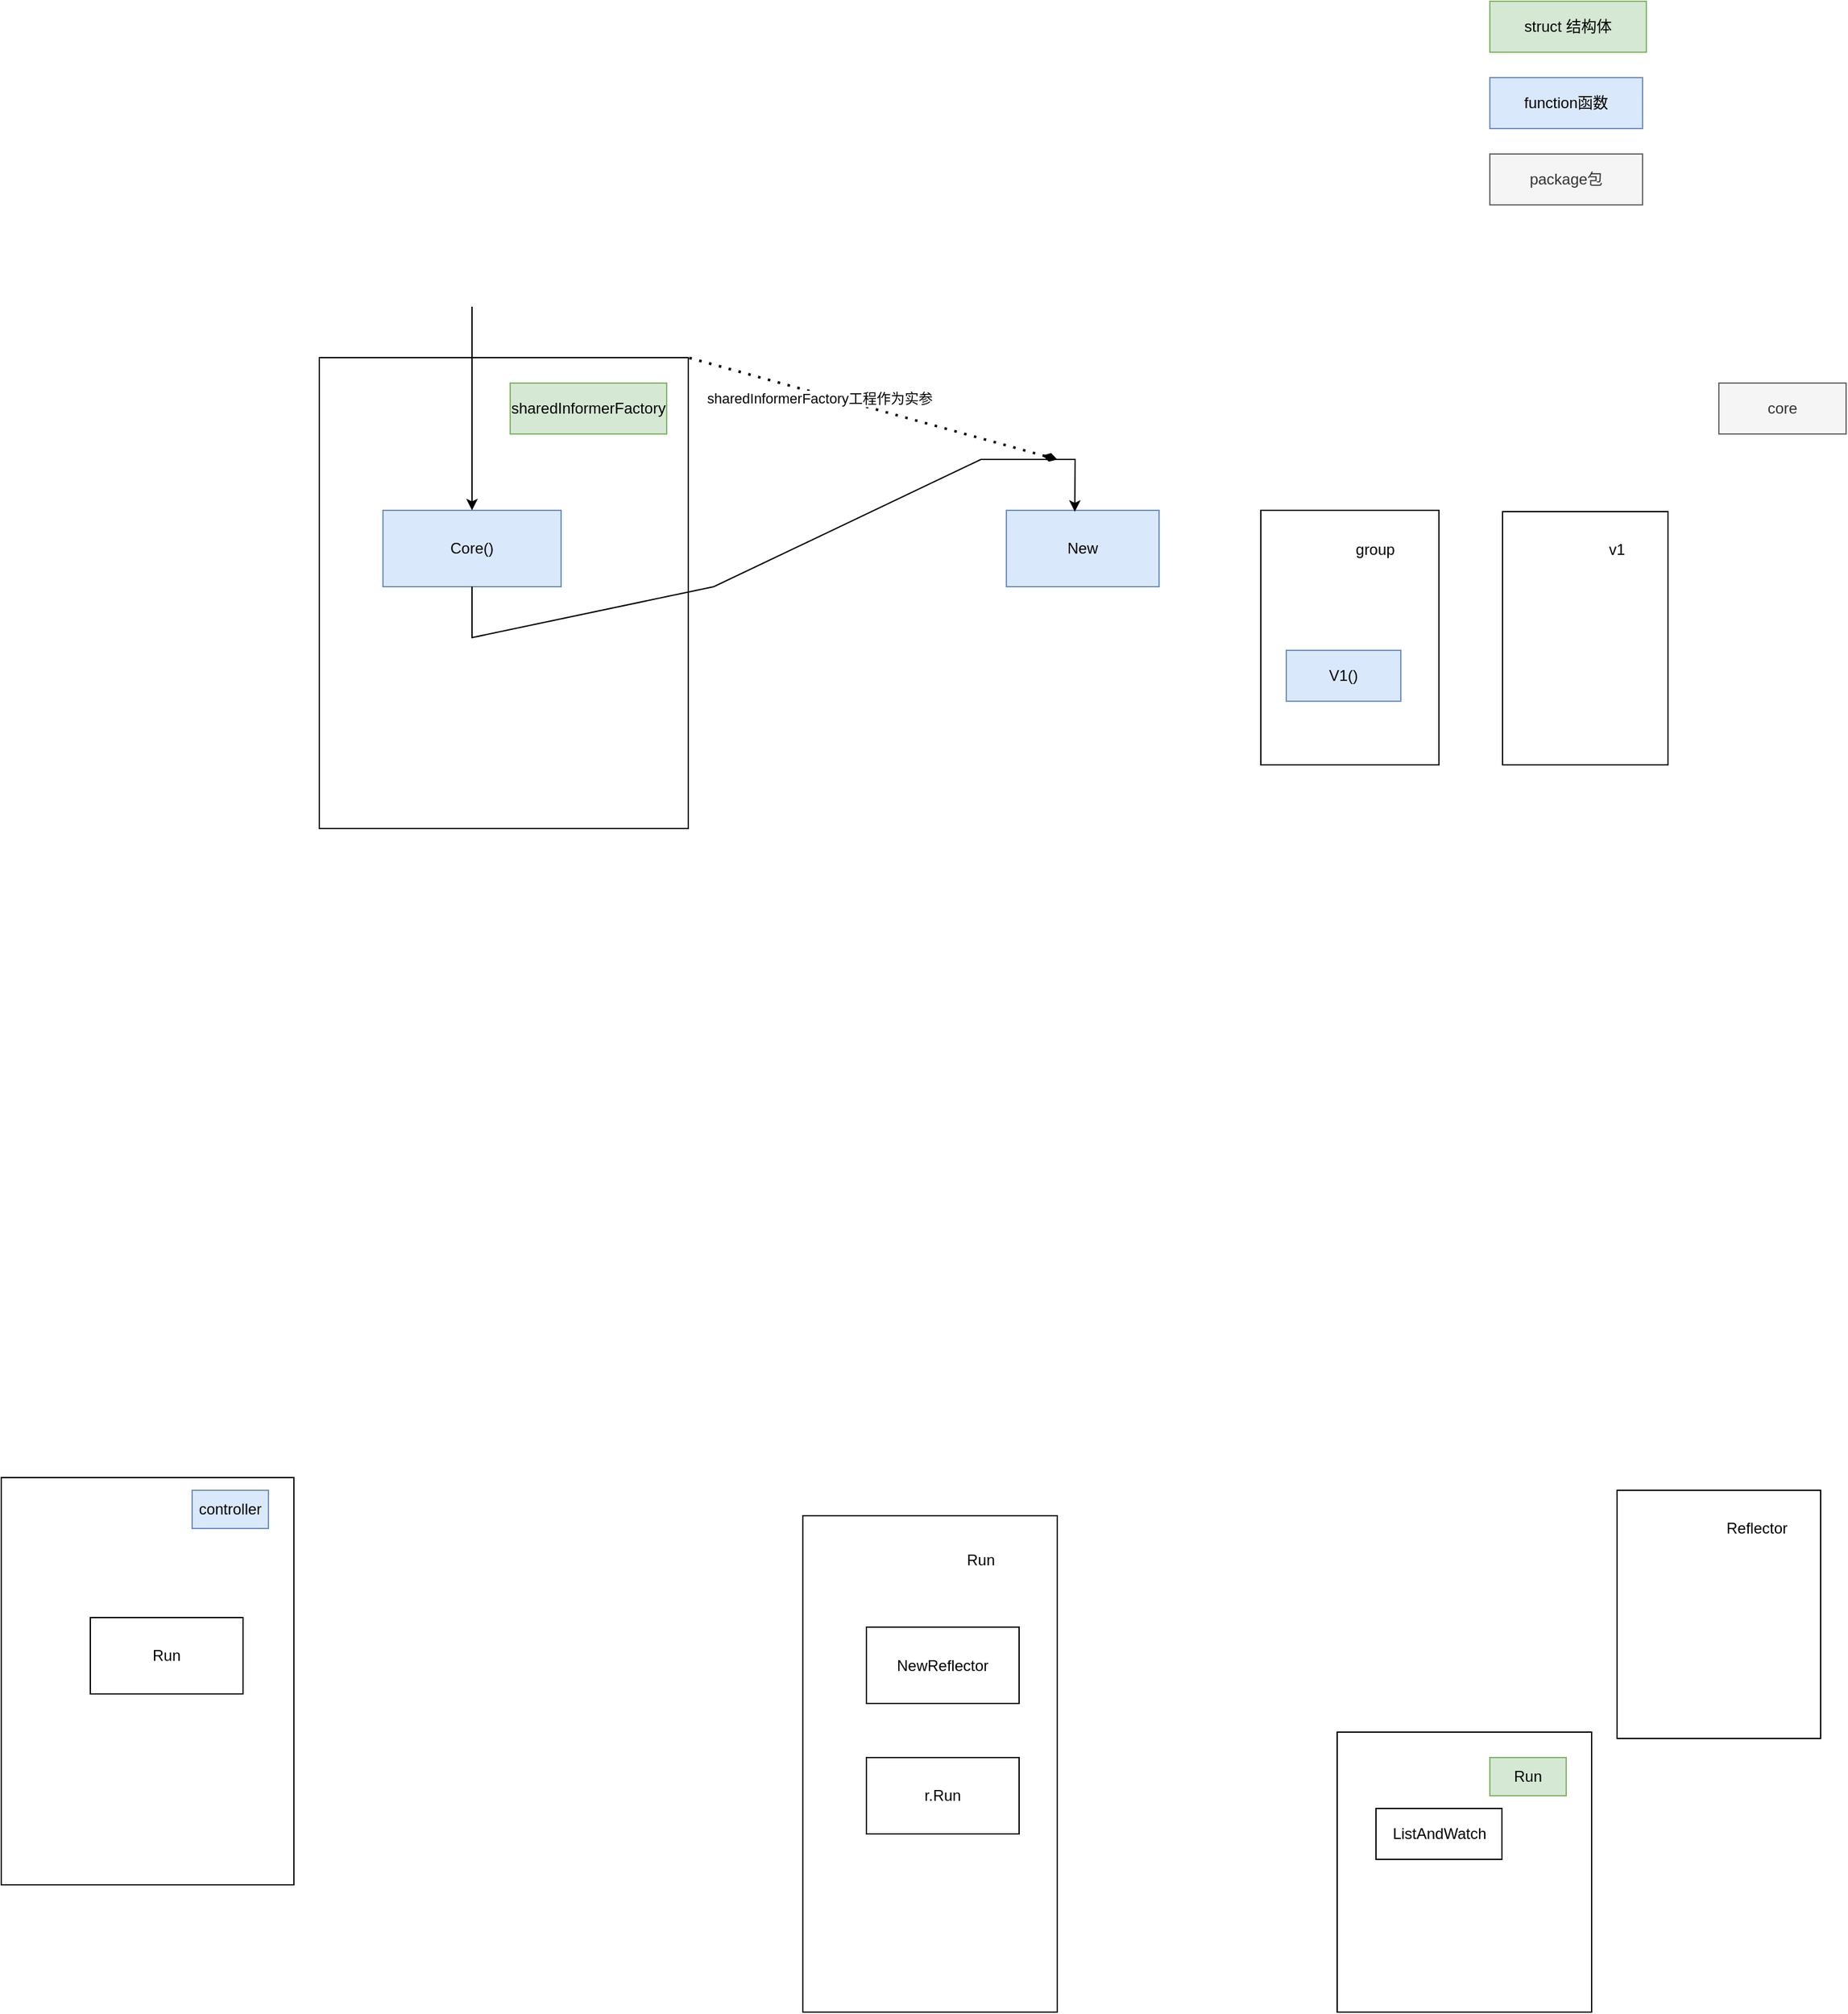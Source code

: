<mxfile version="19.0.2" type="github">
  <diagram id="lDH8dOn5EeC3TFNrhBwo" name="Page-1">
    <mxGraphModel dx="996" dy="1885" grid="1" gridSize="10" guides="1" tooltips="1" connect="1" arrows="1" fold="1" page="1" pageScale="1" pageWidth="827" pageHeight="1169" math="0" shadow="0">
      <root>
        <mxCell id="0" />
        <mxCell id="1" parent="0" />
        <mxCell id="H2gyoVn5jhSMq1rNVPaN-1" value="" style="rounded=0;whiteSpace=wrap;html=1;" parent="1" vertex="1">
          <mxGeometry x="150" y="160" width="230" height="320" as="geometry" />
        </mxCell>
        <mxCell id="H2gyoVn5jhSMq1rNVPaN-2" value="" style="rounded=0;whiteSpace=wrap;html=1;" parent="1" vertex="1">
          <mxGeometry x="220" y="270" width="120" height="60" as="geometry" />
        </mxCell>
        <mxCell id="H2gyoVn5jhSMq1rNVPaN-3" value="Run" style="text;html=1;strokeColor=none;fillColor=none;align=center;verticalAlign=middle;whiteSpace=wrap;rounded=0;" parent="1" vertex="1">
          <mxGeometry x="250" y="285" width="60" height="30" as="geometry" />
        </mxCell>
        <mxCell id="9I0-boqcDPnJypNhuAT8-1" value="controller" style="text;html=1;strokeColor=#6c8ebf;fillColor=#dae8fc;align=center;verticalAlign=middle;whiteSpace=wrap;rounded=0;" vertex="1" parent="1">
          <mxGeometry x="300" y="170" width="60" height="30" as="geometry" />
        </mxCell>
        <mxCell id="9I0-boqcDPnJypNhuAT8-2" value="" style="rounded=0;whiteSpace=wrap;html=1;" vertex="1" parent="1">
          <mxGeometry x="1420" y="170" width="160" height="195" as="geometry" />
        </mxCell>
        <mxCell id="9I0-boqcDPnJypNhuAT8-3" value="Reflector" style="text;html=1;strokeColor=none;fillColor=none;align=center;verticalAlign=middle;whiteSpace=wrap;rounded=0;" vertex="1" parent="1">
          <mxGeometry x="1500" y="185" width="60" height="30" as="geometry" />
        </mxCell>
        <mxCell id="9I0-boqcDPnJypNhuAT8-4" value="" style="rounded=0;whiteSpace=wrap;html=1;" vertex="1" parent="1">
          <mxGeometry x="780" y="190" width="200" height="390" as="geometry" />
        </mxCell>
        <mxCell id="9I0-boqcDPnJypNhuAT8-5" value="Run" style="text;html=1;strokeColor=none;fillColor=none;align=center;verticalAlign=middle;whiteSpace=wrap;rounded=0;" vertex="1" parent="1">
          <mxGeometry x="890" y="210" width="60" height="30" as="geometry" />
        </mxCell>
        <mxCell id="9I0-boqcDPnJypNhuAT8-6" value="" style="rounded=0;whiteSpace=wrap;html=1;" vertex="1" parent="1">
          <mxGeometry x="830" y="277.5" width="120" height="60" as="geometry" />
        </mxCell>
        <mxCell id="9I0-boqcDPnJypNhuAT8-7" value="NewReflector" style="text;html=1;strokeColor=none;fillColor=none;align=center;verticalAlign=middle;whiteSpace=wrap;rounded=0;" vertex="1" parent="1">
          <mxGeometry x="850" y="295" width="80" height="25" as="geometry" />
        </mxCell>
        <mxCell id="9I0-boqcDPnJypNhuAT8-8" value="r.Run" style="rounded=0;whiteSpace=wrap;html=1;" vertex="1" parent="1">
          <mxGeometry x="830" y="380" width="120" height="60" as="geometry" />
        </mxCell>
        <mxCell id="9I0-boqcDPnJypNhuAT8-9" value="" style="rounded=0;whiteSpace=wrap;html=1;" vertex="1" parent="1">
          <mxGeometry x="1200" y="360" width="200" height="220" as="geometry" />
        </mxCell>
        <mxCell id="9I0-boqcDPnJypNhuAT8-10" value="ListAndWatch" style="rounded=0;whiteSpace=wrap;html=1;" vertex="1" parent="1">
          <mxGeometry x="1230.5" y="420" width="99" height="40" as="geometry" />
        </mxCell>
        <mxCell id="9I0-boqcDPnJypNhuAT8-11" value="Run" style="text;html=1;strokeColor=#82b366;fillColor=#d5e8d4;align=center;verticalAlign=middle;whiteSpace=wrap;rounded=0;" vertex="1" parent="1">
          <mxGeometry x="1320" y="380" width="60" height="30" as="geometry" />
        </mxCell>
        <mxCell id="9I0-boqcDPnJypNhuAT8-12" value="" style="rounded=0;whiteSpace=wrap;html=1;" vertex="1" parent="1">
          <mxGeometry x="400" y="-720" width="290" height="370" as="geometry" />
        </mxCell>
        <mxCell id="9I0-boqcDPnJypNhuAT8-14" value="sharedInformerFactory" style="text;html=1;strokeColor=#82b366;fillColor=#d5e8d4;align=center;verticalAlign=middle;whiteSpace=wrap;rounded=0;" vertex="1" parent="1">
          <mxGeometry x="550" y="-700" width="123" height="40" as="geometry" />
        </mxCell>
        <mxCell id="9I0-boqcDPnJypNhuAT8-15" value="struct 结构体" style="text;html=1;strokeColor=#82b366;fillColor=#d5e8d4;align=center;verticalAlign=middle;whiteSpace=wrap;rounded=0;" vertex="1" parent="1">
          <mxGeometry x="1320" y="-1000" width="123" height="40" as="geometry" />
        </mxCell>
        <mxCell id="9I0-boqcDPnJypNhuAT8-17" value="Core()" style="rounded=0;whiteSpace=wrap;html=1;fillColor=#dae8fc;strokeColor=#6c8ebf;" vertex="1" parent="1">
          <mxGeometry x="450" y="-600" width="140" height="60" as="geometry" />
        </mxCell>
        <mxCell id="9I0-boqcDPnJypNhuAT8-18" value="function函数" style="rounded=0;whiteSpace=wrap;html=1;fillColor=#dae8fc;strokeColor=#6c8ebf;" vertex="1" parent="1">
          <mxGeometry x="1320" y="-940" width="120" height="40" as="geometry" />
        </mxCell>
        <mxCell id="9I0-boqcDPnJypNhuAT8-20" value="core" style="text;html=1;strokeColor=#666666;fillColor=#f5f5f5;align=center;verticalAlign=middle;whiteSpace=wrap;rounded=0;fontColor=#333333;" vertex="1" parent="1">
          <mxGeometry x="1500" y="-700" width="100" height="40" as="geometry" />
        </mxCell>
        <mxCell id="9I0-boqcDPnJypNhuAT8-21" value="package包" style="text;html=1;strokeColor=#666666;fillColor=#f5f5f5;align=center;verticalAlign=middle;whiteSpace=wrap;rounded=0;fontColor=#333333;" vertex="1" parent="1">
          <mxGeometry x="1320" y="-880" width="120" height="40" as="geometry" />
        </mxCell>
        <mxCell id="9I0-boqcDPnJypNhuAT8-22" value="New" style="rounded=0;whiteSpace=wrap;html=1;fillColor=#dae8fc;strokeColor=#6c8ebf;" vertex="1" parent="1">
          <mxGeometry x="940" y="-600" width="120" height="60" as="geometry" />
        </mxCell>
        <mxCell id="9I0-boqcDPnJypNhuAT8-23" value="" style="endArrow=classic;html=1;rounded=0;entryX=0.5;entryY=0;entryDx=0;entryDy=0;" edge="1" parent="1" target="9I0-boqcDPnJypNhuAT8-17">
          <mxGeometry width="50" height="50" relative="1" as="geometry">
            <mxPoint x="520" y="-760" as="sourcePoint" />
            <mxPoint x="670" y="-560" as="targetPoint" />
          </mxGeometry>
        </mxCell>
        <mxCell id="9I0-boqcDPnJypNhuAT8-24" value="" style="endArrow=classic;html=1;rounded=0;exitX=0.5;exitY=1;exitDx=0;exitDy=0;entryX=0.448;entryY=0.018;entryDx=0;entryDy=0;entryPerimeter=0;" edge="1" parent="1" source="9I0-boqcDPnJypNhuAT8-17" target="9I0-boqcDPnJypNhuAT8-22">
          <mxGeometry width="50" height="50" relative="1" as="geometry">
            <mxPoint x="620" y="-420" as="sourcePoint" />
            <mxPoint x="670" y="-470" as="targetPoint" />
            <Array as="points">
              <mxPoint x="520" y="-500" />
              <mxPoint x="710" y="-540" />
              <mxPoint x="920" y="-640" />
              <mxPoint x="994" y="-640" />
            </Array>
          </mxGeometry>
        </mxCell>
        <mxCell id="9I0-boqcDPnJypNhuAT8-25" value="" style="endArrow=none;dashed=1;html=1;dashPattern=1 3;strokeWidth=2;rounded=0;startArrow=diamondThin;startFill=1;" edge="1" parent="1">
          <mxGeometry width="50" height="50" relative="1" as="geometry">
            <mxPoint x="980" y="-640" as="sourcePoint" />
            <mxPoint x="690" y="-720" as="targetPoint" />
          </mxGeometry>
        </mxCell>
        <mxCell id="9I0-boqcDPnJypNhuAT8-26" value="sharedInformerFactory工程作为实参" style="edgeLabel;html=1;align=center;verticalAlign=middle;resizable=0;points=[];" vertex="1" connectable="0" parent="9I0-boqcDPnJypNhuAT8-25">
          <mxGeometry x="0.287" y="2" relative="1" as="geometry">
            <mxPoint y="1" as="offset" />
          </mxGeometry>
        </mxCell>
        <mxCell id="9I0-boqcDPnJypNhuAT8-27" value="" style="rounded=0;whiteSpace=wrap;html=1;" vertex="1" parent="1">
          <mxGeometry x="1140" y="-600" width="140" height="200" as="geometry" />
        </mxCell>
        <mxCell id="9I0-boqcDPnJypNhuAT8-28" value="group" style="text;html=1;strokeColor=none;fillColor=none;align=center;verticalAlign=middle;whiteSpace=wrap;rounded=0;" vertex="1" parent="1">
          <mxGeometry x="1200" y="-584" width="60" height="30" as="geometry" />
        </mxCell>
        <mxCell id="9I0-boqcDPnJypNhuAT8-29" value="V1()" style="text;html=1;strokeColor=#6c8ebf;fillColor=#dae8fc;align=center;verticalAlign=middle;whiteSpace=wrap;rounded=0;" vertex="1" parent="1">
          <mxGeometry x="1160" y="-490" width="90" height="40" as="geometry" />
        </mxCell>
        <mxCell id="9I0-boqcDPnJypNhuAT8-30" value="" style="rounded=0;whiteSpace=wrap;html=1;" vertex="1" parent="1">
          <mxGeometry x="1330" y="-599" width="130" height="199" as="geometry" />
        </mxCell>
        <mxCell id="9I0-boqcDPnJypNhuAT8-31" value="v1" style="text;html=1;strokeColor=none;fillColor=none;align=center;verticalAlign=middle;whiteSpace=wrap;rounded=0;" vertex="1" parent="1">
          <mxGeometry x="1390" y="-584" width="60" height="30" as="geometry" />
        </mxCell>
      </root>
    </mxGraphModel>
  </diagram>
</mxfile>
